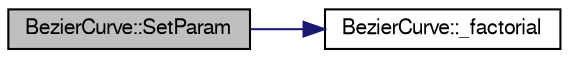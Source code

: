 digraph "BezierCurve::SetParam"
{
  edge [fontname="FreeSans",fontsize="10",labelfontname="FreeSans",labelfontsize="10"];
  node [fontname="FreeSans",fontsize="10",shape=record];
  rankdir="LR";
  Node1 [label="BezierCurve::SetParam",height=0.2,width=0.4,color="black", fillcolor="grey75", style="filled", fontcolor="black"];
  Node1 -> Node2 [color="midnightblue",fontsize="10",style="solid",fontname="FreeSans"];
  Node2 [label="BezierCurve::_factorial",height=0.2,width=0.4,color="black", fillcolor="white", style="filled",URL="$df/da0/class_bezier_curve.html#a09ecb5e8cce832d9b26bc58b37eaed12"];
}
